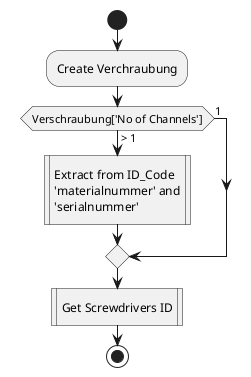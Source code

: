 @startuml xcxv
start
    :Create Verchraubung;
    if(Verschraubung['No of Channels']) then (> 1)
        :Extract from ID_Code\n'materialnummer' and\n'serialnummer';<<procedure>>
    else (1)
    endif
    :Get Screwdrivers ID; <<procedure>>

stop
@enduml
